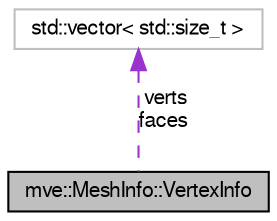 digraph "mve::MeshInfo::VertexInfo"
{
  edge [fontname="FreeSans",fontsize="10",labelfontname="FreeSans",labelfontsize="10"];
  node [fontname="FreeSans",fontsize="10",shape=record];
  Node0 [label="mve::MeshInfo::VertexInfo",height=0.2,width=0.4,color="black", fillcolor="grey75", style="filled", fontcolor="black"];
  Node1 -> Node0 [dir="back",color="darkorchid3",fontsize="10",style="dashed",label=" verts\nfaces" ,fontname="FreeSans"];
  Node1 [label="std::vector\< std::size_t \>",height=0.2,width=0.4,color="grey75", fillcolor="white", style="filled"];
}
